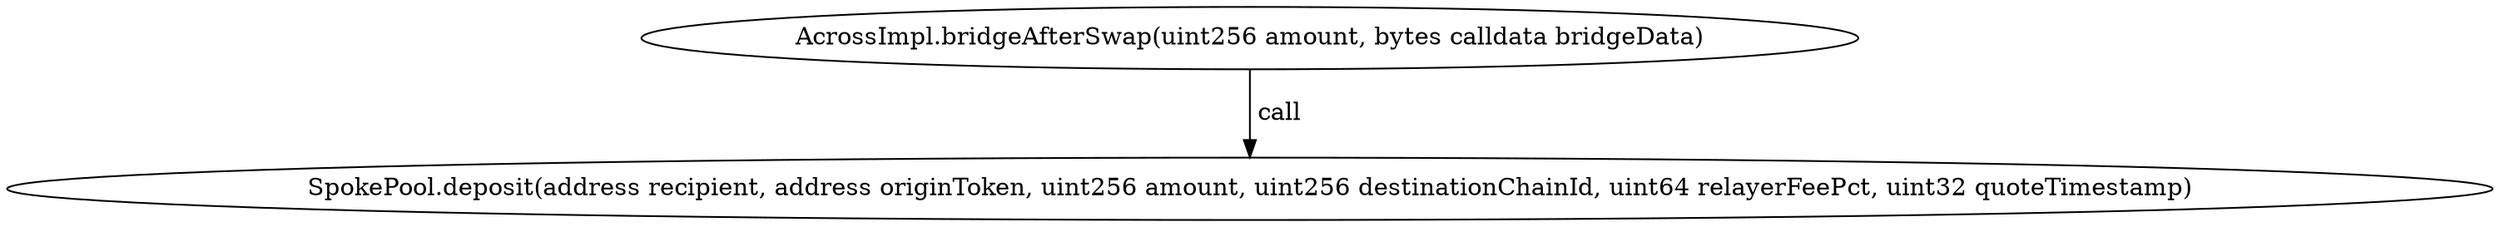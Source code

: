 digraph "" {
	graph [bb="0,0,1193,124.8"];
	node [label="\N"];
	"AcrossImpl.bridgeAfterSwap(uint256 amount, bytes calldata bridgeData)"	 [height=0.5,
		pos="596.51,106.8",
		width=8.2024];
	"SpokePool.deposit(address recipient, address originToken, uint256 amount, uint256 destinationChainId, uint64 relayerFeePct, uint32 \
quoteTimestamp)"	 [height=0.5,
		pos="596.51,18",
		width=16.57];
	"AcrossImpl.bridgeAfterSwap(uint256 amount, bytes calldata bridgeData)" -> "SpokePool.deposit(address recipient, address originToken, uint256 amount, uint256 destinationChainId, uint64 relayerFeePct, uint32 \
quoteTimestamp)" [key=call,
	label=" call",
	lp="608.37,62.4",
	pos="e,596.51,36.072 596.51,88.401 596.51,76.295 596.51,60.208 596.51,46.467"];
}
